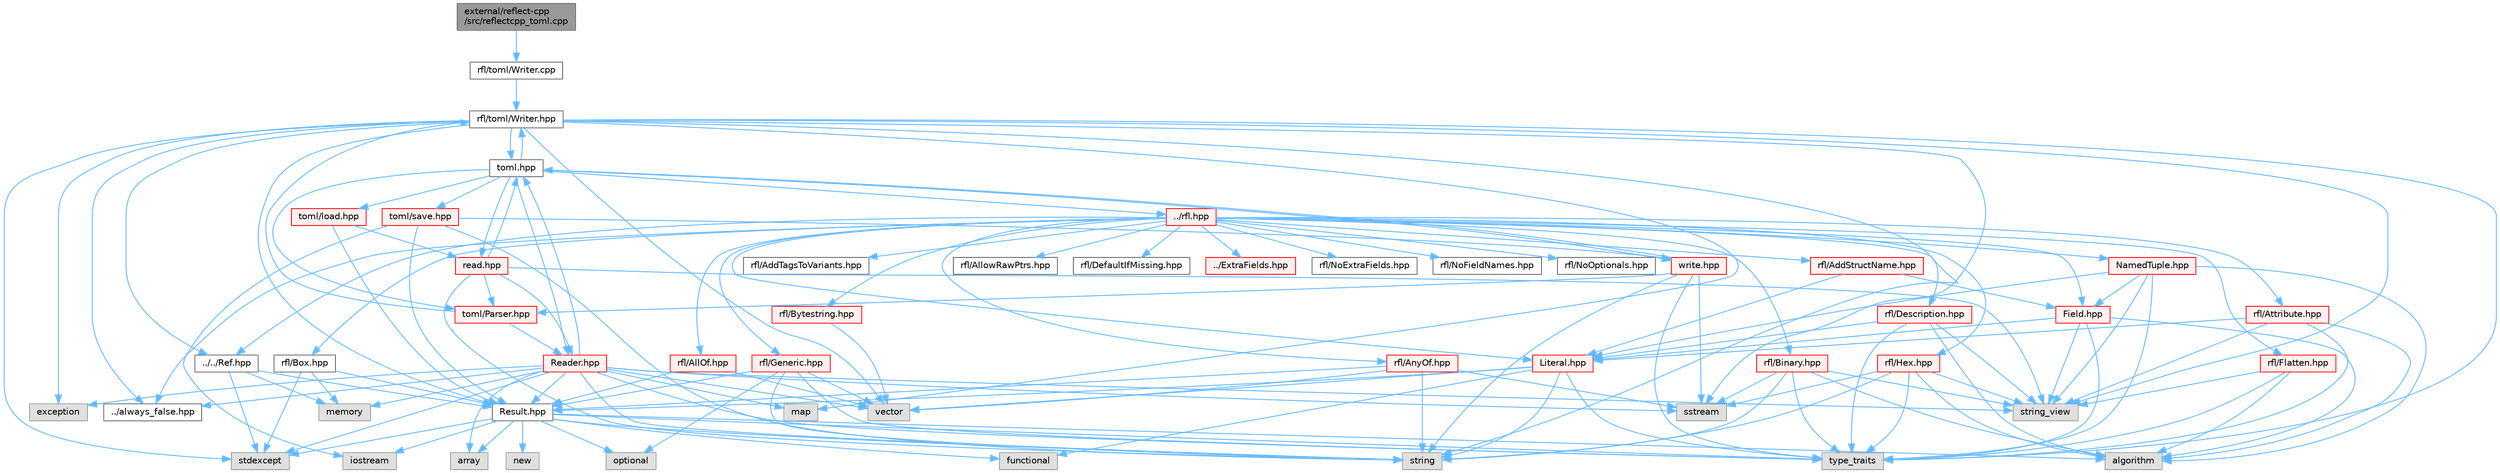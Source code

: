 digraph "external/reflect-cpp/src/reflectcpp_toml.cpp"
{
 // LATEX_PDF_SIZE
  bgcolor="transparent";
  edge [fontname=Helvetica,fontsize=10,labelfontname=Helvetica,labelfontsize=10];
  node [fontname=Helvetica,fontsize=10,shape=box,height=0.2,width=0.4];
  Node1 [id="Node000001",label="external/reflect-cpp\l/src/reflectcpp_toml.cpp",height=0.2,width=0.4,color="gray40", fillcolor="grey60", style="filled", fontcolor="black",tooltip=" "];
  Node1 -> Node2 [id="edge1_Node000001_Node000002",color="steelblue1",style="solid",tooltip=" "];
  Node2 [id="Node000002",label="rfl/toml/Writer.cpp",height=0.2,width=0.4,color="grey40", fillcolor="white", style="filled",URL="$toml_2_writer_8cpp.html",tooltip=" "];
  Node2 -> Node3 [id="edge2_Node000002_Node000003",color="steelblue1",style="solid",tooltip=" "];
  Node3 [id="Node000003",label="rfl/toml/Writer.hpp",height=0.2,width=0.4,color="grey40", fillcolor="white", style="filled",URL="$toml_2_writer_8hpp.html",tooltip=" "];
  Node3 -> Node4 [id="edge3_Node000003_Node000004",color="steelblue1",style="solid",tooltip=" "];
  Node4 [id="Node000004",label="exception",height=0.2,width=0.4,color="grey60", fillcolor="#E0E0E0", style="filled",tooltip=" "];
  Node3 -> Node5 [id="edge4_Node000003_Node000005",color="steelblue1",style="solid",tooltip=" "];
  Node5 [id="Node000005",label="map",height=0.2,width=0.4,color="grey60", fillcolor="#E0E0E0", style="filled",tooltip=" "];
  Node3 -> Node6 [id="edge5_Node000003_Node000006",color="steelblue1",style="solid",tooltip=" "];
  Node6 [id="Node000006",label="sstream",height=0.2,width=0.4,color="grey60", fillcolor="#E0E0E0", style="filled",tooltip=" "];
  Node3 -> Node7 [id="edge6_Node000003_Node000007",color="steelblue1",style="solid",tooltip=" "];
  Node7 [id="Node000007",label="stdexcept",height=0.2,width=0.4,color="grey60", fillcolor="#E0E0E0", style="filled",tooltip=" "];
  Node3 -> Node8 [id="edge7_Node000003_Node000008",color="steelblue1",style="solid",tooltip=" "];
  Node8 [id="Node000008",label="string",height=0.2,width=0.4,color="grey60", fillcolor="#E0E0E0", style="filled",tooltip=" "];
  Node3 -> Node9 [id="edge8_Node000003_Node000009",color="steelblue1",style="solid",tooltip=" "];
  Node9 [id="Node000009",label="string_view",height=0.2,width=0.4,color="grey60", fillcolor="#E0E0E0", style="filled",tooltip=" "];
  Node3 -> Node10 [id="edge9_Node000003_Node000010",color="steelblue1",style="solid",tooltip=" "];
  Node10 [id="Node000010",label="type_traits",height=0.2,width=0.4,color="grey60", fillcolor="#E0E0E0", style="filled",tooltip=" "];
  Node3 -> Node11 [id="edge10_Node000003_Node000011",color="steelblue1",style="solid",tooltip=" "];
  Node11 [id="Node000011",label="vector",height=0.2,width=0.4,color="grey60", fillcolor="#E0E0E0", style="filled",tooltip=" "];
  Node3 -> Node12 [id="edge11_Node000003_Node000012",color="steelblue1",style="solid",tooltip=" "];
  Node12 [id="Node000012",label="toml.hpp",height=0.2,width=0.4,color="grey40", fillcolor="white", style="filled",URL="$toml_8hpp.html",tooltip=" "];
  Node12 -> Node13 [id="edge12_Node000012_Node000013",color="steelblue1",style="solid",tooltip=" "];
  Node13 [id="Node000013",label="../rfl.hpp",height=0.2,width=0.4,color="red", fillcolor="#FFF0F0", style="filled",URL="$rfl_8hpp.html",tooltip=" "];
  Node13 -> Node14 [id="edge13_Node000013_Node000014",color="steelblue1",style="solid",tooltip=" "];
  Node14 [id="Node000014",label="rfl/AddStructName.hpp",height=0.2,width=0.4,color="red", fillcolor="#FFF0F0", style="filled",URL="$_add_struct_name_8hpp.html",tooltip=" "];
  Node14 -> Node16 [id="edge14_Node000014_Node000016",color="steelblue1",style="solid",tooltip=" "];
  Node16 [id="Node000016",label="Field.hpp",height=0.2,width=0.4,color="red", fillcolor="#FFF0F0", style="filled",URL="$_field_8hpp.html",tooltip=" "];
  Node16 -> Node17 [id="edge15_Node000016_Node000017",color="steelblue1",style="solid",tooltip=" "];
  Node17 [id="Node000017",label="algorithm",height=0.2,width=0.4,color="grey60", fillcolor="#E0E0E0", style="filled",tooltip=" "];
  Node16 -> Node9 [id="edge16_Node000016_Node000009",color="steelblue1",style="solid",tooltip=" "];
  Node16 -> Node10 [id="edge17_Node000016_Node000010",color="steelblue1",style="solid",tooltip=" "];
  Node16 -> Node19 [id="edge18_Node000016_Node000019",color="steelblue1",style="solid",tooltip=" "];
  Node19 [id="Node000019",label="Literal.hpp",height=0.2,width=0.4,color="red", fillcolor="#FFF0F0", style="filled",URL="$_literal_8hpp.html",tooltip=" "];
  Node19 -> Node22 [id="edge19_Node000019_Node000022",color="steelblue1",style="solid",tooltip=" "];
  Node22 [id="Node000022",label="functional",height=0.2,width=0.4,color="grey60", fillcolor="#E0E0E0", style="filled",tooltip=" "];
  Node19 -> Node8 [id="edge20_Node000019_Node000008",color="steelblue1",style="solid",tooltip=" "];
  Node19 -> Node10 [id="edge21_Node000019_Node000010",color="steelblue1",style="solid",tooltip=" "];
  Node19 -> Node11 [id="edge22_Node000019_Node000011",color="steelblue1",style="solid",tooltip=" "];
  Node19 -> Node23 [id="edge23_Node000019_Node000023",color="steelblue1",style="solid",tooltip=" "];
  Node23 [id="Node000023",label="Result.hpp",height=0.2,width=0.4,color="grey40", fillcolor="white", style="filled",URL="$_result_8hpp.html",tooltip=" "];
  Node23 -> Node17 [id="edge24_Node000023_Node000017",color="steelblue1",style="solid",tooltip=" "];
  Node23 -> Node24 [id="edge25_Node000023_Node000024",color="steelblue1",style="solid",tooltip=" "];
  Node24 [id="Node000024",label="array",height=0.2,width=0.4,color="grey60", fillcolor="#E0E0E0", style="filled",tooltip=" "];
  Node23 -> Node22 [id="edge26_Node000023_Node000022",color="steelblue1",style="solid",tooltip=" "];
  Node23 -> Node25 [id="edge27_Node000023_Node000025",color="steelblue1",style="solid",tooltip=" "];
  Node25 [id="Node000025",label="iostream",height=0.2,width=0.4,color="grey60", fillcolor="#E0E0E0", style="filled",tooltip=" "];
  Node23 -> Node26 [id="edge28_Node000023_Node000026",color="steelblue1",style="solid",tooltip=" "];
  Node26 [id="Node000026",label="new",height=0.2,width=0.4,color="grey60", fillcolor="#E0E0E0", style="filled",tooltip=" "];
  Node23 -> Node27 [id="edge29_Node000023_Node000027",color="steelblue1",style="solid",tooltip=" "];
  Node27 [id="Node000027",label="optional",height=0.2,width=0.4,color="grey60", fillcolor="#E0E0E0", style="filled",tooltip=" "];
  Node23 -> Node7 [id="edge30_Node000023_Node000007",color="steelblue1",style="solid",tooltip=" "];
  Node23 -> Node8 [id="edge31_Node000023_Node000008",color="steelblue1",style="solid",tooltip=" "];
  Node23 -> Node10 [id="edge32_Node000023_Node000010",color="steelblue1",style="solid",tooltip=" "];
  Node14 -> Node19 [id="edge33_Node000014_Node000019",color="steelblue1",style="solid",tooltip=" "];
  Node13 -> Node60 [id="edge34_Node000013_Node000060",color="steelblue1",style="solid",tooltip=" "];
  Node60 [id="Node000060",label="rfl/AddTagsToVariants.hpp",height=0.2,width=0.4,color="grey40", fillcolor="white", style="filled",URL="$_add_tags_to_variants_8hpp.html",tooltip=" "];
  Node13 -> Node61 [id="edge35_Node000013_Node000061",color="steelblue1",style="solid",tooltip=" "];
  Node61 [id="Node000061",label="rfl/AllOf.hpp",height=0.2,width=0.4,color="red", fillcolor="#FFF0F0", style="filled",URL="$_all_of_8hpp.html",tooltip=" "];
  Node61 -> Node11 [id="edge36_Node000061_Node000011",color="steelblue1",style="solid",tooltip=" "];
  Node61 -> Node23 [id="edge37_Node000061_Node000023",color="steelblue1",style="solid",tooltip=" "];
  Node13 -> Node69 [id="edge38_Node000013_Node000069",color="steelblue1",style="solid",tooltip=" "];
  Node69 [id="Node000069",label="rfl/AllowRawPtrs.hpp",height=0.2,width=0.4,color="grey40", fillcolor="white", style="filled",URL="$_allow_raw_ptrs_8hpp.html",tooltip=" "];
  Node13 -> Node70 [id="edge39_Node000013_Node000070",color="steelblue1",style="solid",tooltip=" "];
  Node70 [id="Node000070",label="rfl/AnyOf.hpp",height=0.2,width=0.4,color="red", fillcolor="#FFF0F0", style="filled",URL="$_any_of_8hpp.html",tooltip=" "];
  Node70 -> Node6 [id="edge40_Node000070_Node000006",color="steelblue1",style="solid",tooltip=" "];
  Node70 -> Node8 [id="edge41_Node000070_Node000008",color="steelblue1",style="solid",tooltip=" "];
  Node70 -> Node11 [id="edge42_Node000070_Node000011",color="steelblue1",style="solid",tooltip=" "];
  Node70 -> Node23 [id="edge43_Node000070_Node000023",color="steelblue1",style="solid",tooltip=" "];
  Node13 -> Node71 [id="edge44_Node000013_Node000071",color="steelblue1",style="solid",tooltip=" "];
  Node71 [id="Node000071",label="rfl/Attribute.hpp",height=0.2,width=0.4,color="red", fillcolor="#FFF0F0", style="filled",URL="$_attribute_8hpp.html",tooltip=" "];
  Node71 -> Node17 [id="edge45_Node000071_Node000017",color="steelblue1",style="solid",tooltip=" "];
  Node71 -> Node9 [id="edge46_Node000071_Node000009",color="steelblue1",style="solid",tooltip=" "];
  Node71 -> Node10 [id="edge47_Node000071_Node000010",color="steelblue1",style="solid",tooltip=" "];
  Node71 -> Node19 [id="edge48_Node000071_Node000019",color="steelblue1",style="solid",tooltip=" "];
  Node13 -> Node72 [id="edge49_Node000013_Node000072",color="steelblue1",style="solid",tooltip=" "];
  Node72 [id="Node000072",label="rfl/Binary.hpp",height=0.2,width=0.4,color="red", fillcolor="#FFF0F0", style="filled",URL="$_binary_8hpp.html",tooltip=" "];
  Node72 -> Node17 [id="edge50_Node000072_Node000017",color="steelblue1",style="solid",tooltip=" "];
  Node72 -> Node6 [id="edge51_Node000072_Node000006",color="steelblue1",style="solid",tooltip=" "];
  Node72 -> Node8 [id="edge52_Node000072_Node000008",color="steelblue1",style="solid",tooltip=" "];
  Node72 -> Node9 [id="edge53_Node000072_Node000009",color="steelblue1",style="solid",tooltip=" "];
  Node72 -> Node10 [id="edge54_Node000072_Node000010",color="steelblue1",style="solid",tooltip=" "];
  Node13 -> Node74 [id="edge55_Node000013_Node000074",color="steelblue1",style="solid",tooltip=" "];
  Node74 [id="Node000074",label="rfl/Box.hpp",height=0.2,width=0.4,color="grey40", fillcolor="white", style="filled",URL="$_box_8hpp.html",tooltip=" "];
  Node74 -> Node31 [id="edge56_Node000074_Node000031",color="steelblue1",style="solid",tooltip=" "];
  Node31 [id="Node000031",label="memory",height=0.2,width=0.4,color="grey60", fillcolor="#E0E0E0", style="filled",tooltip=" "];
  Node74 -> Node7 [id="edge57_Node000074_Node000007",color="steelblue1",style="solid",tooltip=" "];
  Node74 -> Node23 [id="edge58_Node000074_Node000023",color="steelblue1",style="solid",tooltip=" "];
  Node13 -> Node75 [id="edge59_Node000013_Node000075",color="steelblue1",style="solid",tooltip=" "];
  Node75 [id="Node000075",label="rfl/Bytestring.hpp",height=0.2,width=0.4,color="red", fillcolor="#FFF0F0", style="filled",URL="$_bytestring_8hpp.html",tooltip=" "];
  Node75 -> Node11 [id="edge60_Node000075_Node000011",color="steelblue1",style="solid",tooltip=" "];
  Node13 -> Node76 [id="edge61_Node000013_Node000076",color="steelblue1",style="solid",tooltip=" "];
  Node76 [id="Node000076",label="rfl/DefaultIfMissing.hpp",height=0.2,width=0.4,color="grey40", fillcolor="white", style="filled",URL="$_default_if_missing_8hpp.html",tooltip=" "];
  Node13 -> Node77 [id="edge62_Node000013_Node000077",color="steelblue1",style="solid",tooltip=" "];
  Node77 [id="Node000077",label="rfl/Description.hpp",height=0.2,width=0.4,color="red", fillcolor="#FFF0F0", style="filled",URL="$_description_8hpp.html",tooltip=" "];
  Node77 -> Node17 [id="edge63_Node000077_Node000017",color="steelblue1",style="solid",tooltip=" "];
  Node77 -> Node9 [id="edge64_Node000077_Node000009",color="steelblue1",style="solid",tooltip=" "];
  Node77 -> Node10 [id="edge65_Node000077_Node000010",color="steelblue1",style="solid",tooltip=" "];
  Node77 -> Node19 [id="edge66_Node000077_Node000019",color="steelblue1",style="solid",tooltip=" "];
  Node13 -> Node54 [id="edge67_Node000013_Node000054",color="steelblue1",style="solid",tooltip=" "];
  Node54 [id="Node000054",label="../ExtraFields.hpp",height=0.2,width=0.4,color="red", fillcolor="#FFF0F0", style="filled",URL="$_extra_fields_8hpp.html",tooltip=" "];
  Node13 -> Node16 [id="edge68_Node000013_Node000016",color="steelblue1",style="solid",tooltip=" "];
  Node13 -> Node78 [id="edge69_Node000013_Node000078",color="steelblue1",style="solid",tooltip=" "];
  Node78 [id="Node000078",label="rfl/Flatten.hpp",height=0.2,width=0.4,color="red", fillcolor="#FFF0F0", style="filled",URL="$_flatten_8hpp.html",tooltip=" "];
  Node78 -> Node17 [id="edge70_Node000078_Node000017",color="steelblue1",style="solid",tooltip=" "];
  Node78 -> Node9 [id="edge71_Node000078_Node000009",color="steelblue1",style="solid",tooltip=" "];
  Node78 -> Node10 [id="edge72_Node000078_Node000010",color="steelblue1",style="solid",tooltip=" "];
  Node13 -> Node79 [id="edge73_Node000013_Node000079",color="steelblue1",style="solid",tooltip=" "];
  Node79 [id="Node000079",label="rfl/Generic.hpp",height=0.2,width=0.4,color="red", fillcolor="#FFF0F0", style="filled",URL="$_generic_8hpp.html",tooltip=" "];
  Node79 -> Node27 [id="edge74_Node000079_Node000027",color="steelblue1",style="solid",tooltip=" "];
  Node79 -> Node8 [id="edge75_Node000079_Node000008",color="steelblue1",style="solid",tooltip=" "];
  Node79 -> Node10 [id="edge76_Node000079_Node000010",color="steelblue1",style="solid",tooltip=" "];
  Node79 -> Node11 [id="edge77_Node000079_Node000011",color="steelblue1",style="solid",tooltip=" "];
  Node79 -> Node23 [id="edge78_Node000079_Node000023",color="steelblue1",style="solid",tooltip=" "];
  Node13 -> Node81 [id="edge79_Node000013_Node000081",color="steelblue1",style="solid",tooltip=" "];
  Node81 [id="Node000081",label="rfl/Hex.hpp",height=0.2,width=0.4,color="red", fillcolor="#FFF0F0", style="filled",URL="$_hex_8hpp.html",tooltip=" "];
  Node81 -> Node17 [id="edge80_Node000081_Node000017",color="steelblue1",style="solid",tooltip=" "];
  Node81 -> Node6 [id="edge81_Node000081_Node000006",color="steelblue1",style="solid",tooltip=" "];
  Node81 -> Node8 [id="edge82_Node000081_Node000008",color="steelblue1",style="solid",tooltip=" "];
  Node81 -> Node9 [id="edge83_Node000081_Node000009",color="steelblue1",style="solid",tooltip=" "];
  Node81 -> Node10 [id="edge84_Node000081_Node000010",color="steelblue1",style="solid",tooltip=" "];
  Node13 -> Node19 [id="edge85_Node000013_Node000019",color="steelblue1",style="solid",tooltip=" "];
  Node13 -> Node48 [id="edge86_Node000013_Node000048",color="steelblue1",style="solid",tooltip=" "];
  Node48 [id="Node000048",label="NamedTuple.hpp",height=0.2,width=0.4,color="red", fillcolor="#FFF0F0", style="filled",URL="$_named_tuple_8hpp.html",tooltip=" "];
  Node48 -> Node17 [id="edge87_Node000048_Node000017",color="steelblue1",style="solid",tooltip=" "];
  Node48 -> Node9 [id="edge88_Node000048_Node000009",color="steelblue1",style="solid",tooltip=" "];
  Node48 -> Node10 [id="edge89_Node000048_Node000010",color="steelblue1",style="solid",tooltip=" "];
  Node48 -> Node16 [id="edge90_Node000048_Node000016",color="steelblue1",style="solid",tooltip=" "];
  Node48 -> Node19 [id="edge91_Node000048_Node000019",color="steelblue1",style="solid",tooltip=" "];
  Node13 -> Node82 [id="edge92_Node000013_Node000082",color="steelblue1",style="solid",tooltip=" "];
  Node82 [id="Node000082",label="rfl/NoExtraFields.hpp",height=0.2,width=0.4,color="grey40", fillcolor="white", style="filled",URL="$_no_extra_fields_8hpp.html",tooltip=" "];
  Node13 -> Node83 [id="edge93_Node000013_Node000083",color="steelblue1",style="solid",tooltip=" "];
  Node83 [id="Node000083",label="rfl/NoFieldNames.hpp",height=0.2,width=0.4,color="grey40", fillcolor="white", style="filled",URL="$_no_field_names_8hpp.html",tooltip=" "];
  Node13 -> Node84 [id="edge94_Node000013_Node000084",color="steelblue1",style="solid",tooltip=" "];
  Node84 [id="Node000084",label="rfl/NoOptionals.hpp",height=0.2,width=0.4,color="grey40", fillcolor="white", style="filled",URL="$_no_optionals_8hpp.html",tooltip=" "];
  Node13 -> Node63 [id="edge95_Node000013_Node000063",color="steelblue1",style="solid",tooltip=" "];
  Node63 [id="Node000063",label="../../Ref.hpp",height=0.2,width=0.4,color="grey40", fillcolor="white", style="filled",URL="$_ref_8hpp.html",tooltip=" "];
  Node63 -> Node31 [id="edge96_Node000063_Node000031",color="steelblue1",style="solid",tooltip=" "];
  Node63 -> Node7 [id="edge97_Node000063_Node000007",color="steelblue1",style="solid",tooltip=" "];
  Node63 -> Node23 [id="edge98_Node000063_Node000023",color="steelblue1",style="solid",tooltip=" "];
  Node13 -> Node120 [id="edge99_Node000013_Node000120",color="steelblue1",style="solid",tooltip=" "];
  Node120 [id="Node000120",label="../always_false.hpp",height=0.2,width=0.4,color="grey40", fillcolor="white", style="filled",URL="$always__false_8hpp.html",tooltip=" "];
  Node12 -> Node299 [id="edge100_Node000012_Node000299",color="steelblue1",style="solid",tooltip=" "];
  Node299 [id="Node000299",label="toml/Parser.hpp",height=0.2,width=0.4,color="red", fillcolor="#FFF0F0", style="filled",URL="$toml_2_parser_8hpp.html",tooltip=" "];
  Node299 -> Node300 [id="edge101_Node000299_Node000300",color="steelblue1",style="solid",tooltip=" "];
  Node300 [id="Node000300",label="Reader.hpp",height=0.2,width=0.4,color="red", fillcolor="#FFF0F0", style="filled",URL="$toml_2_reader_8hpp.html",tooltip=" "];
  Node300 -> Node24 [id="edge102_Node000300_Node000024",color="steelblue1",style="solid",tooltip=" "];
  Node300 -> Node4 [id="edge103_Node000300_Node000004",color="steelblue1",style="solid",tooltip=" "];
  Node300 -> Node5 [id="edge104_Node000300_Node000005",color="steelblue1",style="solid",tooltip=" "];
  Node300 -> Node31 [id="edge105_Node000300_Node000031",color="steelblue1",style="solid",tooltip=" "];
  Node300 -> Node6 [id="edge106_Node000300_Node000006",color="steelblue1",style="solid",tooltip=" "];
  Node300 -> Node7 [id="edge107_Node000300_Node000007",color="steelblue1",style="solid",tooltip=" "];
  Node300 -> Node8 [id="edge108_Node000300_Node000008",color="steelblue1",style="solid",tooltip=" "];
  Node300 -> Node9 [id="edge109_Node000300_Node000009",color="steelblue1",style="solid",tooltip=" "];
  Node300 -> Node10 [id="edge110_Node000300_Node000010",color="steelblue1",style="solid",tooltip=" "];
  Node300 -> Node11 [id="edge111_Node000300_Node000011",color="steelblue1",style="solid",tooltip=" "];
  Node300 -> Node12 [id="edge112_Node000300_Node000012",color="steelblue1",style="solid",tooltip=" "];
  Node300 -> Node23 [id="edge113_Node000300_Node000023",color="steelblue1",style="solid",tooltip=" "];
  Node300 -> Node120 [id="edge114_Node000300_Node000120",color="steelblue1",style="solid",tooltip=" "];
  Node299 -> Node3 [id="edge115_Node000299_Node000003",color="steelblue1",style="solid",tooltip=" "];
  Node12 -> Node300 [id="edge116_Node000012_Node000300",color="steelblue1",style="solid",tooltip=" "];
  Node12 -> Node3 [id="edge117_Node000012_Node000003",color="steelblue1",style="solid",tooltip=" "];
  Node12 -> Node301 [id="edge118_Node000012_Node000301",color="steelblue1",style="solid",tooltip=" "];
  Node301 [id="Node000301",label="toml/load.hpp",height=0.2,width=0.4,color="red", fillcolor="#FFF0F0", style="filled",URL="$toml_2load_8hpp.html",tooltip=" "];
  Node301 -> Node23 [id="edge119_Node000301_Node000023",color="steelblue1",style="solid",tooltip=" "];
  Node301 -> Node304 [id="edge120_Node000301_Node000304",color="steelblue1",style="solid",tooltip=" "];
  Node304 [id="Node000304",label="read.hpp",height=0.2,width=0.4,color="red", fillcolor="#FFF0F0", style="filled",URL="$toml_2read_8hpp.html",tooltip=" "];
  Node304 -> Node8 [id="edge121_Node000304_Node000008",color="steelblue1",style="solid",tooltip=" "];
  Node304 -> Node9 [id="edge122_Node000304_Node000009",color="steelblue1",style="solid",tooltip=" "];
  Node304 -> Node12 [id="edge123_Node000304_Node000012",color="steelblue1",style="solid",tooltip=" "];
  Node304 -> Node299 [id="edge124_Node000304_Node000299",color="steelblue1",style="solid",tooltip=" "];
  Node304 -> Node300 [id="edge125_Node000304_Node000300",color="steelblue1",style="solid",tooltip=" "];
  Node12 -> Node304 [id="edge126_Node000012_Node000304",color="steelblue1",style="solid",tooltip=" "];
  Node12 -> Node305 [id="edge127_Node000012_Node000305",color="steelblue1",style="solid",tooltip=" "];
  Node305 [id="Node000305",label="toml/save.hpp",height=0.2,width=0.4,color="red", fillcolor="#FFF0F0", style="filled",URL="$toml_2save_8hpp.html",tooltip=" "];
  Node305 -> Node25 [id="edge128_Node000305_Node000025",color="steelblue1",style="solid",tooltip=" "];
  Node305 -> Node8 [id="edge129_Node000305_Node000008",color="steelblue1",style="solid",tooltip=" "];
  Node305 -> Node23 [id="edge130_Node000305_Node000023",color="steelblue1",style="solid",tooltip=" "];
  Node305 -> Node307 [id="edge131_Node000305_Node000307",color="steelblue1",style="solid",tooltip=" "];
  Node307 [id="Node000307",label="write.hpp",height=0.2,width=0.4,color="red", fillcolor="#FFF0F0", style="filled",URL="$toml_2write_8hpp.html",tooltip=" "];
  Node307 -> Node6 [id="edge132_Node000307_Node000006",color="steelblue1",style="solid",tooltip=" "];
  Node307 -> Node8 [id="edge133_Node000307_Node000008",color="steelblue1",style="solid",tooltip=" "];
  Node307 -> Node12 [id="edge134_Node000307_Node000012",color="steelblue1",style="solid",tooltip=" "];
  Node307 -> Node10 [id="edge135_Node000307_Node000010",color="steelblue1",style="solid",tooltip=" "];
  Node307 -> Node299 [id="edge136_Node000307_Node000299",color="steelblue1",style="solid",tooltip=" "];
  Node12 -> Node307 [id="edge137_Node000012_Node000307",color="steelblue1",style="solid",tooltip=" "];
  Node3 -> Node63 [id="edge138_Node000003_Node000063",color="steelblue1",style="solid",tooltip=" "];
  Node3 -> Node23 [id="edge139_Node000003_Node000023",color="steelblue1",style="solid",tooltip=" "];
  Node3 -> Node120 [id="edge140_Node000003_Node000120",color="steelblue1",style="solid",tooltip=" "];
}
